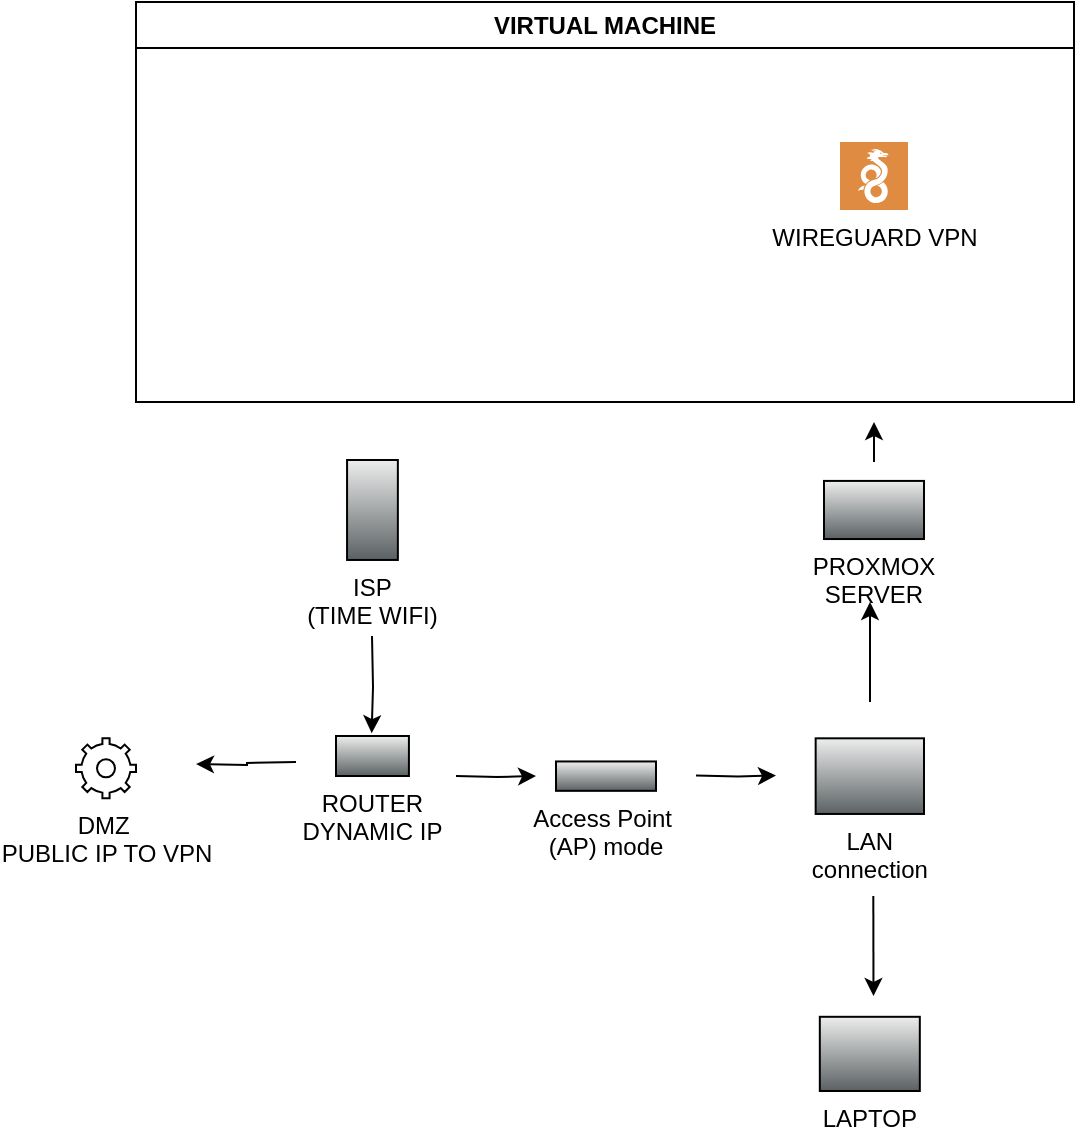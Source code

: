 <mxfile version="28.2.1">
  <diagram name="Page-1" id="b9UFh0RMMuQCNNjzs8wQ">
    <mxGraphModel dx="655" dy="415" grid="1" gridSize="10" guides="1" tooltips="1" connect="1" arrows="1" fold="1" page="1" pageScale="1" pageWidth="583" pageHeight="827" math="0" shadow="0">
      <root>
        <mxCell id="0" />
        <mxCell id="1" parent="0" />
        <mxCell id="dGhStu9_GfDLZGVDIshM-2" style="edgeStyle=orthogonalEdgeStyle;rounded=0;orthogonalLoop=1;jettySize=auto;html=1;" edge="1" parent="1">
          <mxGeometry relative="1" as="geometry">
            <mxPoint x="280" y="427" as="targetPoint" />
            <mxPoint x="240" y="427" as="sourcePoint" />
          </mxGeometry>
        </mxCell>
        <mxCell id="dGhStu9_GfDLZGVDIshM-17" value="" style="edgeStyle=orthogonalEdgeStyle;rounded=0;orthogonalLoop=1;jettySize=auto;html=1;" edge="1" parent="1">
          <mxGeometry relative="1" as="geometry">
            <mxPoint x="160" y="420" as="sourcePoint" />
            <mxPoint x="110" y="421" as="targetPoint" />
          </mxGeometry>
        </mxCell>
        <mxCell id="TigTuKabIQQMazamRU1V-1" value="ROUTER&#xa;DYNAMIC IP" style="fillColorStyles=neutralFill;neutralFill=#9DA6A8;shape=mxgraph.networks2.icon;aspect=fixed;fillColor=#EDEDED;strokeColor=#000000;gradientColor=#5B6163;network2IconShadow=1;network2bgFillColor=none;labelPosition=center;verticalLabelPosition=bottom;align=center;verticalAlign=top;network2Icon=mxgraph.networks2.router;network2IconXOffset=0.0;network2IconYOffset=-0.114;network2IconW=1;network2IconH=0.548;" parent="1" vertex="1">
          <mxGeometry x="180" y="407" width="36.46" height="20" as="geometry" />
        </mxCell>
        <mxCell id="dGhStu9_GfDLZGVDIshM-4" style="edgeStyle=orthogonalEdgeStyle;rounded=0;orthogonalLoop=1;jettySize=auto;html=1;" edge="1" parent="1">
          <mxGeometry relative="1" as="geometry">
            <mxPoint x="400" y="426.805" as="targetPoint" />
            <mxPoint x="360" y="426.73" as="sourcePoint" />
          </mxGeometry>
        </mxCell>
        <mxCell id="dGhStu9_GfDLZGVDIshM-1" value="Access Point &#xa;(AP) mode&#xa;" style="fillColorStyles=neutralFill;neutralFill=#9DA6A8;shape=mxgraph.networks2.icon;aspect=fixed;fillColor=#EDEDED;strokeColor=#000000;gradientColor=#5B6163;network2IconShadow=1;network2bgFillColor=none;labelPosition=center;verticalLabelPosition=bottom;align=center;verticalAlign=top;network2Icon=mxgraph.networks2.modem;network2IconYOffset=0.013;network2IconW=1;network2IconH=0.294;" vertex="1" parent="1">
          <mxGeometry x="290" y="419.73" width="50" height="14.69" as="geometry" />
        </mxCell>
        <mxCell id="dGhStu9_GfDLZGVDIshM-5" style="edgeStyle=orthogonalEdgeStyle;rounded=0;orthogonalLoop=1;jettySize=auto;html=1;" edge="1" parent="1">
          <mxGeometry relative="1" as="geometry">
            <mxPoint x="447" y="340" as="targetPoint" />
            <mxPoint x="447" y="390" as="sourcePoint" />
          </mxGeometry>
        </mxCell>
        <mxCell id="dGhStu9_GfDLZGVDIshM-6" style="edgeStyle=orthogonalEdgeStyle;rounded=0;orthogonalLoop=1;jettySize=auto;html=1;" edge="1" parent="1">
          <mxGeometry relative="1" as="geometry">
            <mxPoint x="448.745" y="537" as="targetPoint" />
            <mxPoint x="448.66" y="487" as="sourcePoint" />
          </mxGeometry>
        </mxCell>
        <mxCell id="dGhStu9_GfDLZGVDIshM-3" value="LAN&#xa;connection" style="shape=mxgraph.networks2.icon;aspect=fixed;fillColor=#EDEDED;strokeColor=#000000;gradientColor=#5B6163;network2IconShadow=1;network2bgFillColor=none;labelPosition=center;verticalLabelPosition=bottom;align=center;verticalAlign=top;network2Icon=mxgraph.networks2.lan;network2IconYOffset=0.056;network2IconW=1.083;network2IconH=0.756;" vertex="1" parent="1">
          <mxGeometry x="419.83" y="408.16" width="54.17" height="37.82" as="geometry" />
        </mxCell>
        <mxCell id="dGhStu9_GfDLZGVDIshM-7" value="ISP&#xa;(TIME WIFI)" style="shape=mxgraph.networks2.icon;aspect=fixed;fillColor=#EDEDED;strokeColor=#000000;gradientColor=#5B6163;network2IconShadow=1;network2bgFillColor=none;labelPosition=center;verticalLabelPosition=bottom;align=center;verticalAlign=top;network2Icon=mxgraph.networks2.antenna;network2IconYOffset=0.0;network2IconW=0.508;network2IconH=1.0;" vertex="1" parent="1">
          <mxGeometry x="185.53" y="269" width="25.4" height="49.985" as="geometry" />
        </mxCell>
        <mxCell id="dGhStu9_GfDLZGVDIshM-8" style="edgeStyle=orthogonalEdgeStyle;rounded=0;orthogonalLoop=1;jettySize=auto;html=1;entryX=0.489;entryY=-0.071;entryDx=0;entryDy=0;entryPerimeter=0;" edge="1" parent="1" target="TigTuKabIQQMazamRU1V-1">
          <mxGeometry relative="1" as="geometry">
            <mxPoint x="198" y="357" as="sourcePoint" />
          </mxGeometry>
        </mxCell>
        <mxCell id="dGhStu9_GfDLZGVDIshM-15" value="" style="edgeStyle=orthogonalEdgeStyle;rounded=0;orthogonalLoop=1;jettySize=auto;html=1;" edge="1" parent="1">
          <mxGeometry relative="1" as="geometry">
            <mxPoint x="449" y="270" as="sourcePoint" />
            <mxPoint x="449" y="250" as="targetPoint" />
          </mxGeometry>
        </mxCell>
        <mxCell id="dGhStu9_GfDLZGVDIshM-9" value="PROXMOX &#xa;SERVER" style="fillColorStyles=neutralFill;neutralFill=#9DA6A8;shape=mxgraph.networks2.icon;aspect=fixed;fillColor=#EDEDED;strokeColor=#000000;gradientColor=#5B6163;network2IconShadow=1;network2bgFillColor=none;labelPosition=center;verticalLabelPosition=bottom;align=center;verticalAlign=top;network2Icon=mxgraph.networks2.server;network2IconW=1.0;network2IconH=0.581;" vertex="1" parent="1">
          <mxGeometry x="424.0" y="279.46" width="50.005" height="29.06" as="geometry" />
        </mxCell>
        <mxCell id="dGhStu9_GfDLZGVDIshM-11" value="LAPTOP" style="shape=mxgraph.networks2.icon;aspect=fixed;fillColor=#EDEDED;strokeColor=#000000;gradientColor=#5B6163;network2IconShadow=1;network2bgFillColor=none;labelPosition=center;verticalLabelPosition=bottom;align=center;verticalAlign=top;network2Icon=mxgraph.networks2.monitor;network2IconYOffset=-0.009;network2IconW=1;network2IconH=0.742;" vertex="1" parent="1">
          <mxGeometry x="421.91" y="547.4" width="50" height="37.1" as="geometry" />
        </mxCell>
        <mxCell id="dGhStu9_GfDLZGVDIshM-14" value="VIRTUAL MACHINE" style="swimlane;whiteSpace=wrap;html=1;startSize=23;" vertex="1" parent="1">
          <mxGeometry x="80" y="40" width="469" height="200" as="geometry" />
        </mxCell>
        <mxCell id="dGhStu9_GfDLZGVDIshM-21" value="WIREGUARD VPN" style="sketch=0;pointerEvents=1;shadow=0;dashed=0;html=1;strokeColor=none;fillColor=#DF8C42;labelPosition=center;verticalLabelPosition=bottom;verticalAlign=top;align=center;outlineConnect=0;shape=mxgraph.veeam2.wireguard;" vertex="1" parent="dGhStu9_GfDLZGVDIshM-14">
          <mxGeometry x="352" y="70" width="34" height="34" as="geometry" />
        </mxCell>
        <mxCell id="dGhStu9_GfDLZGVDIshM-16" value="&lt;span style=&quot;background-color: light-dark(rgb(255, 255, 255), rgb(18, 18, 18)); color: light-dark(rgb(0, 0, 0), rgb(255, 255, 255));&quot;&gt;DMZ&amp;nbsp;&lt;/span&gt;&lt;div&gt;&lt;span style=&quot;background-color: light-dark(rgb(255, 255, 255), rgb(18, 18, 18)); color: light-dark(rgb(0, 0, 0), rgb(255, 255, 255));&quot;&gt;PUBLIC IP TO VPN&lt;/span&gt;&lt;/div&gt;" style="html=1;verticalLabelPosition=bottom;align=center;labelBackgroundColor=#ffffff;verticalAlign=top;strokeWidth=1;shadow=0;dashed=0;shape=mxgraph.ios7.icons.settings;" vertex="1" parent="1">
          <mxGeometry x="50" y="408.16" width="30" height="30" as="geometry" />
        </mxCell>
      </root>
    </mxGraphModel>
  </diagram>
</mxfile>
